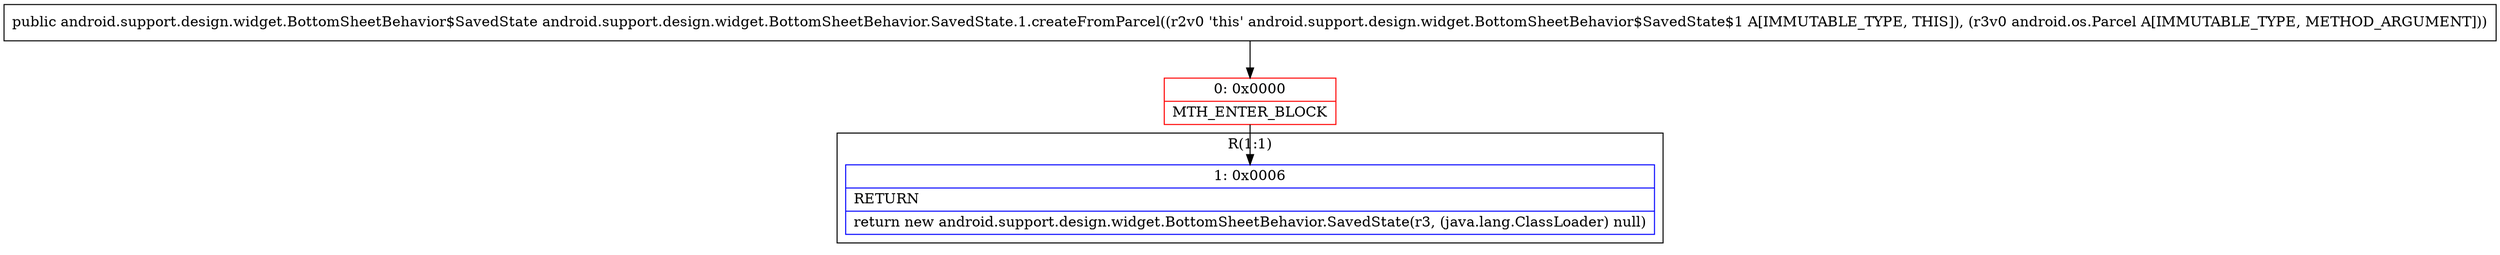 digraph "CFG forandroid.support.design.widget.BottomSheetBehavior.SavedState.1.createFromParcel(Landroid\/os\/Parcel;)Landroid\/support\/design\/widget\/BottomSheetBehavior$SavedState;" {
subgraph cluster_Region_382058224 {
label = "R(1:1)";
node [shape=record,color=blue];
Node_1 [shape=record,label="{1\:\ 0x0006|RETURN\l|return new android.support.design.widget.BottomSheetBehavior.SavedState(r3, (java.lang.ClassLoader) null)\l}"];
}
Node_0 [shape=record,color=red,label="{0\:\ 0x0000|MTH_ENTER_BLOCK\l}"];
MethodNode[shape=record,label="{public android.support.design.widget.BottomSheetBehavior$SavedState android.support.design.widget.BottomSheetBehavior.SavedState.1.createFromParcel((r2v0 'this' android.support.design.widget.BottomSheetBehavior$SavedState$1 A[IMMUTABLE_TYPE, THIS]), (r3v0 android.os.Parcel A[IMMUTABLE_TYPE, METHOD_ARGUMENT])) }"];
MethodNode -> Node_0;
Node_0 -> Node_1;
}

